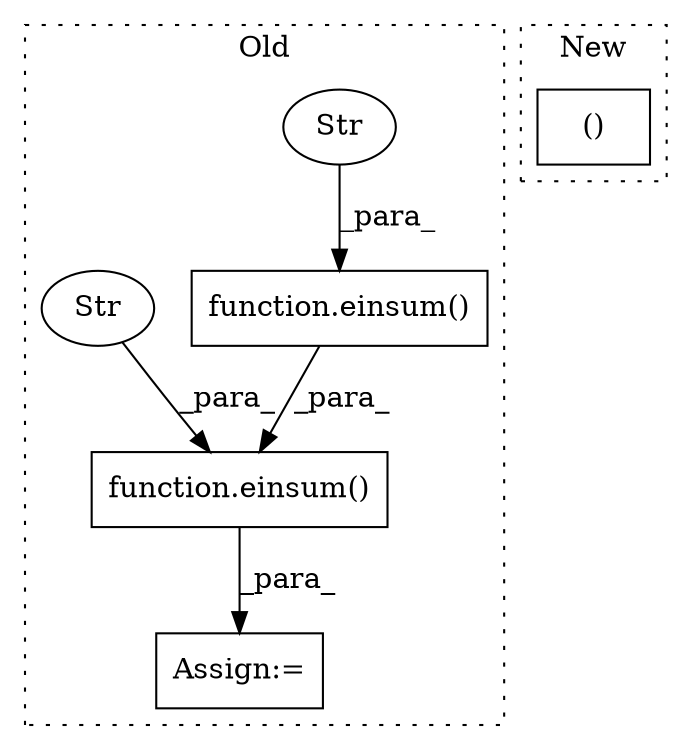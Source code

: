 digraph G {
subgraph cluster0 {
1 [label="function.einsum()" a="75" s="4076,4118" l="7,1" shape="box"];
3 [label="Str" a="66" s="4083" l="29" shape="ellipse"];
4 [label="Assign:=" a="68" s="4230" l="3" shape="box"];
5 [label="function.einsum()" a="75" s="4172,4217" l="7,1" shape="box"];
6 [label="Str" a="66" s="4179" l="29" shape="ellipse"];
label = "Old";
style="dotted";
}
subgraph cluster1 {
2 [label="()" a="54" s="5342" l="7" shape="box"];
label = "New";
style="dotted";
}
1 -> 5 [label="_para_"];
3 -> 1 [label="_para_"];
5 -> 4 [label="_para_"];
6 -> 5 [label="_para_"];
}